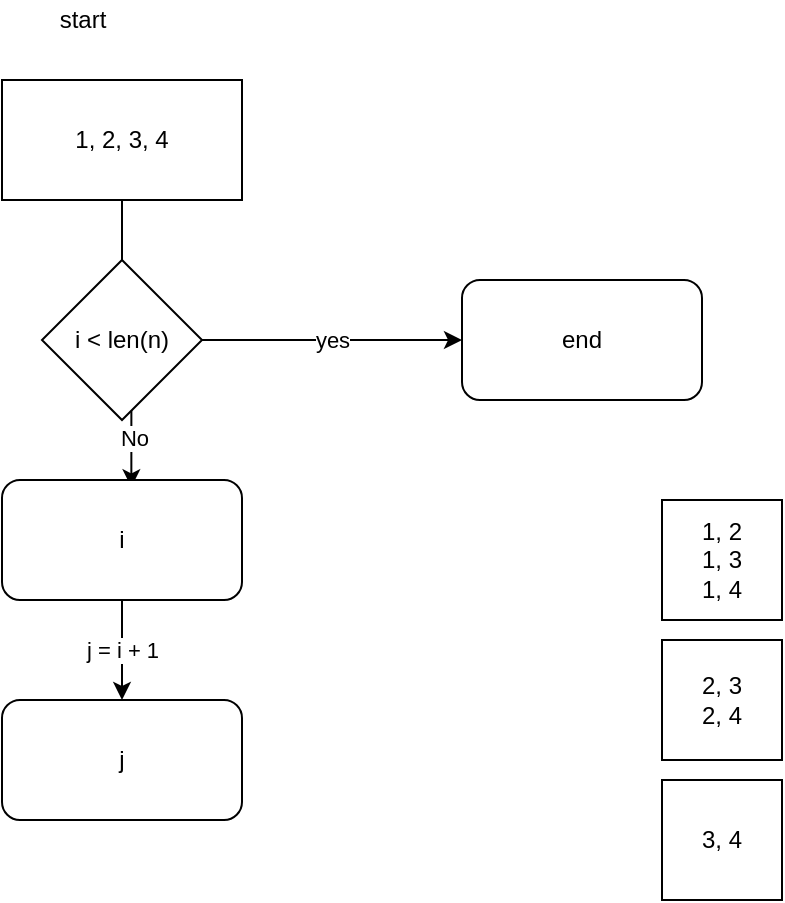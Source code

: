 <mxfile version="13.7.9" type="github">
  <diagram id="Zg-7fqGjjJfNrSvSmKhG" name="Page-1">
    <mxGraphModel dx="948" dy="529" grid="1" gridSize="10" guides="1" tooltips="1" connect="1" arrows="1" fold="1" page="1" pageScale="1" pageWidth="850" pageHeight="1100" math="0" shadow="0">
      <root>
        <mxCell id="0" />
        <mxCell id="1" parent="0" />
        <mxCell id="AXkw4FbQmVA1IHhyUKBD-4" value="i = 0" style="edgeStyle=orthogonalEdgeStyle;rounded=0;orthogonalLoop=1;jettySize=auto;html=1;entryX=0.539;entryY=0.061;entryDx=0;entryDy=0;entryPerimeter=0;" edge="1" parent="1" source="AXkw4FbQmVA1IHhyUKBD-1" target="AXkw4FbQmVA1IHhyUKBD-2">
          <mxGeometry relative="1" as="geometry" />
        </mxCell>
        <mxCell id="AXkw4FbQmVA1IHhyUKBD-10" value="No" style="edgeLabel;html=1;align=center;verticalAlign=middle;resizable=0;points=[];" vertex="1" connectable="0" parent="AXkw4FbQmVA1IHhyUKBD-4">
          <mxGeometry x="0.659" y="1" relative="1" as="geometry">
            <mxPoint as="offset" />
          </mxGeometry>
        </mxCell>
        <mxCell id="AXkw4FbQmVA1IHhyUKBD-1" value="1, 2, 3, 4" style="rounded=0;whiteSpace=wrap;html=1;" vertex="1" parent="1">
          <mxGeometry x="170" y="210" width="120" height="60" as="geometry" />
        </mxCell>
        <mxCell id="AXkw4FbQmVA1IHhyUKBD-6" value="j = i + 1" style="edgeStyle=orthogonalEdgeStyle;rounded=0;orthogonalLoop=1;jettySize=auto;html=1;entryX=0.5;entryY=0;entryDx=0;entryDy=0;" edge="1" parent="1" source="AXkw4FbQmVA1IHhyUKBD-2" target="AXkw4FbQmVA1IHhyUKBD-3">
          <mxGeometry relative="1" as="geometry" />
        </mxCell>
        <mxCell id="AXkw4FbQmVA1IHhyUKBD-2" value="i" style="rounded=1;whiteSpace=wrap;html=1;" vertex="1" parent="1">
          <mxGeometry x="170" y="410" width="120" height="60" as="geometry" />
        </mxCell>
        <mxCell id="AXkw4FbQmVA1IHhyUKBD-3" value="j" style="rounded=1;whiteSpace=wrap;html=1;" vertex="1" parent="1">
          <mxGeometry x="170" y="520" width="120" height="60" as="geometry" />
        </mxCell>
        <mxCell id="AXkw4FbQmVA1IHhyUKBD-11" value="yes" style="edgeStyle=orthogonalEdgeStyle;rounded=0;orthogonalLoop=1;jettySize=auto;html=1;" edge="1" parent="1" source="AXkw4FbQmVA1IHhyUKBD-7" target="AXkw4FbQmVA1IHhyUKBD-9">
          <mxGeometry relative="1" as="geometry" />
        </mxCell>
        <mxCell id="AXkw4FbQmVA1IHhyUKBD-7" value="i &amp;lt; len(n)" style="rhombus;whiteSpace=wrap;html=1;" vertex="1" parent="1">
          <mxGeometry x="190" y="300" width="80" height="80" as="geometry" />
        </mxCell>
        <mxCell id="AXkw4FbQmVA1IHhyUKBD-8" value="start" style="text;html=1;align=center;verticalAlign=middle;resizable=0;points=[];autosize=1;" vertex="1" parent="1">
          <mxGeometry x="190" y="170" width="40" height="20" as="geometry" />
        </mxCell>
        <mxCell id="AXkw4FbQmVA1IHhyUKBD-9" value="end" style="rounded=1;whiteSpace=wrap;html=1;" vertex="1" parent="1">
          <mxGeometry x="400" y="310" width="120" height="60" as="geometry" />
        </mxCell>
        <mxCell id="AXkw4FbQmVA1IHhyUKBD-26" value="1, 2&lt;br&gt;1, 3&lt;br&gt;1, 4" style="whiteSpace=wrap;html=1;aspect=fixed;" vertex="1" parent="1">
          <mxGeometry x="500" y="420" width="60" height="60" as="geometry" />
        </mxCell>
        <mxCell id="AXkw4FbQmVA1IHhyUKBD-27" value="2, 3&lt;br&gt;2, 4" style="whiteSpace=wrap;html=1;aspect=fixed;" vertex="1" parent="1">
          <mxGeometry x="500" y="490" width="60" height="60" as="geometry" />
        </mxCell>
        <mxCell id="AXkw4FbQmVA1IHhyUKBD-28" value="3, 4" style="whiteSpace=wrap;html=1;aspect=fixed;" vertex="1" parent="1">
          <mxGeometry x="500" y="560" width="60" height="60" as="geometry" />
        </mxCell>
      </root>
    </mxGraphModel>
  </diagram>
</mxfile>
